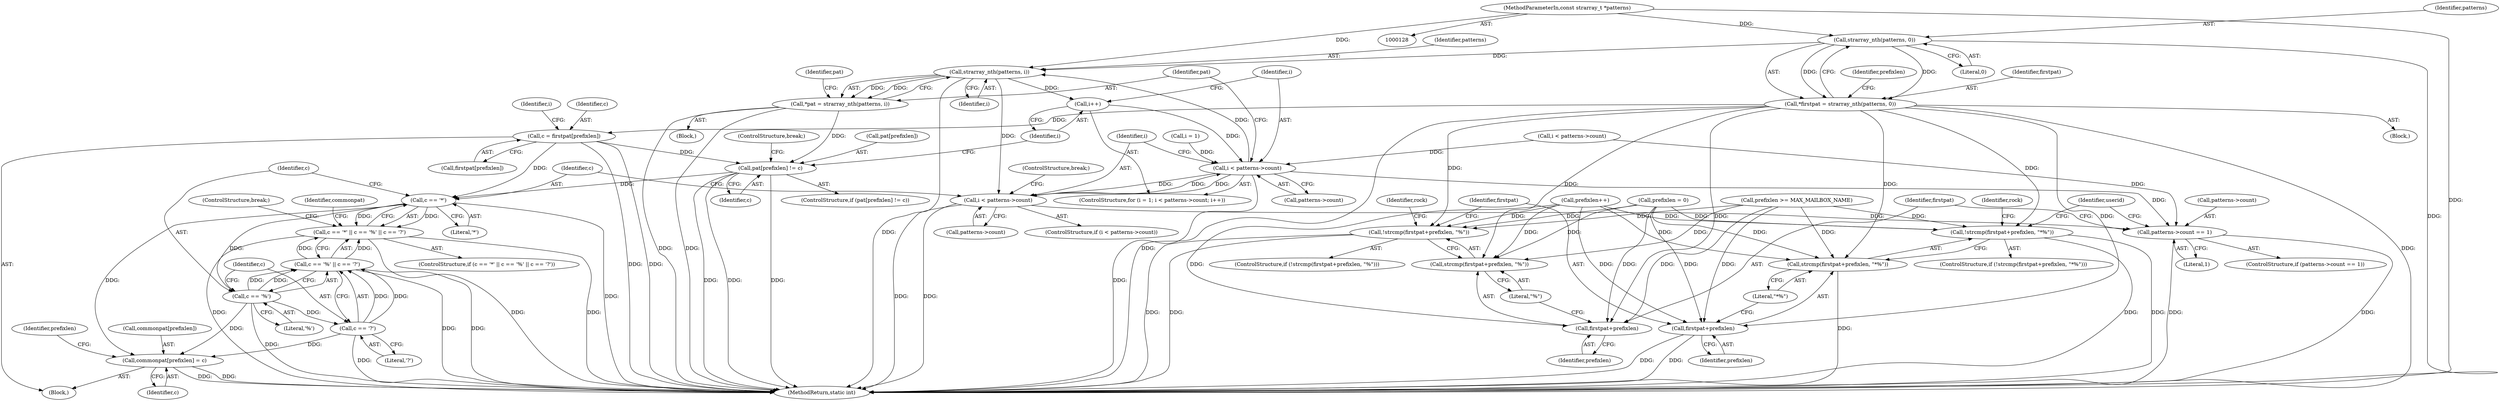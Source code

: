 digraph "0_cyrus-imapd_6bd33275368edfa71ae117de895488584678ac79@pointer" {
"1000325" [label="(Call,strarray_nth(patterns, 0))"];
"1000130" [label="(MethodParameterIn,const strarray_t *patterns)"];
"1000323" [label="(Call,*firstpat = strarray_nth(patterns, 0))"];
"1000348" [label="(Call,c = firstpat[prefixlen])"];
"1000372" [label="(Call,pat[prefixlen] != c)"];
"1000387" [label="(Call,c == '*')"];
"1000386" [label="(Call,c == '*' || c == '%' || c == '?')"];
"1000391" [label="(Call,c == '%')"];
"1000390" [label="(Call,c == '%' || c == '?')"];
"1000394" [label="(Call,c == '?')"];
"1000398" [label="(Call,commonpat[prefixlen] = c)"];
"1000416" [label="(Call,!strcmp(firstpat+prefixlen, \"%\"))"];
"1000417" [label="(Call,strcmp(firstpat+prefixlen, \"%\"))"];
"1000418" [label="(Call,firstpat+prefixlen)"];
"1000428" [label="(Call,!strcmp(firstpat+prefixlen, \"*%\"))"];
"1000429" [label="(Call,strcmp(firstpat+prefixlen, \"*%\"))"];
"1000430" [label="(Call,firstpat+prefixlen)"];
"1000368" [label="(Call,strarray_nth(patterns, i))"];
"1000362" [label="(Call,i++)"];
"1000357" [label="(Call,i < patterns->count)"];
"1000379" [label="(Call,i < patterns->count)"];
"1000409" [label="(Call,patterns->count == 1)"];
"1000366" [label="(Call,*pat = strarray_nth(patterns, i))"];
"1000432" [label="(Identifier,prefixlen)"];
"1000436" [label="(Identifier,rock)"];
"1000372" [label="(Call,pat[prefixlen] != c)"];
"1000389" [label="(Literal,'*')"];
"1000419" [label="(Identifier,firstpat)"];
"1000433" [label="(Literal,\"*%\")"];
"1000421" [label="(Literal,\"%\")"];
"1000362" [label="(Call,i++)"];
"1000339" [label="(Call,prefixlen >= MAX_MAILBOX_NAME)"];
"1000430" [label="(Call,firstpat+prefixlen)"];
"1000193" [label="(Call,i < patterns->count)"];
"1000394" [label="(Call,c == '?')"];
"1000324" [label="(Identifier,firstpat)"];
"1000387" [label="(Call,c == '*')"];
"1000323" [label="(Call,*firstpat = strarray_nth(patterns, 0))"];
"1000349" [label="(Identifier,c)"];
"1000330" [label="(Identifier,prefixlen)"];
"1000327" [label="(Literal,0)"];
"1000400" [label="(Identifier,commonpat)"];
"1000329" [label="(Call,prefixlen = 0)"];
"1000353" [label="(ControlStructure,for (i = 1; i < patterns->count; i++))"];
"1000370" [label="(Identifier,i)"];
"1000364" [label="(Block,)"];
"1000373" [label="(Call,pat[prefixlen])"];
"1000380" [label="(Identifier,i)"];
"1000408" [label="(ControlStructure,if (patterns->count == 1))"];
"1000355" [label="(Identifier,i)"];
"1000396" [label="(Literal,'?')"];
"1000393" [label="(Literal,'%')"];
"1000392" [label="(Identifier,c)"];
"1000415" [label="(ControlStructure,if (!strcmp(firstpat+prefixlen, \"%\")))"];
"1000374" [label="(Identifier,pat)"];
"1000410" [label="(Call,patterns->count)"];
"1000388" [label="(Identifier,c)"];
"1000431" [label="(Identifier,firstpat)"];
"1000441" [label="(Identifier,userid)"];
"1000395" [label="(Identifier,c)"];
"1000358" [label="(Identifier,i)"];
"1000367" [label="(Identifier,pat)"];
"1000402" [label="(Identifier,c)"];
"1000424" [label="(Identifier,rock)"];
"1000335" [label="(Call,prefixlen++)"];
"1000336" [label="(Identifier,prefixlen)"];
"1000371" [label="(ControlStructure,if (pat[prefixlen] != c))"];
"1000417" [label="(Call,strcmp(firstpat+prefixlen, \"%\"))"];
"1000418" [label="(Call,firstpat+prefixlen)"];
"1000377" [label="(ControlStructure,break;)"];
"1000391" [label="(Call,c == '%')"];
"1000131" [label="(Block,)"];
"1000390" [label="(Call,c == '%' || c == '?')"];
"1000429" [label="(Call,strcmp(firstpat+prefixlen, \"*%\"))"];
"1000350" [label="(Call,firstpat[prefixlen])"];
"1000337" [label="(Block,)"];
"1000363" [label="(Identifier,i)"];
"1000359" [label="(Call,patterns->count)"];
"1000379" [label="(Call,i < patterns->count)"];
"1000378" [label="(ControlStructure,if (i < patterns->count))"];
"1000397" [label="(ControlStructure,break;)"];
"1000416" [label="(Call,!strcmp(firstpat+prefixlen, \"%\"))"];
"1000384" [label="(ControlStructure,break;)"];
"1000398" [label="(Call,commonpat[prefixlen] = c)"];
"1000772" [label="(MethodReturn,static int)"];
"1000376" [label="(Identifier,c)"];
"1000354" [label="(Call,i = 1)"];
"1000368" [label="(Call,strarray_nth(patterns, i))"];
"1000326" [label="(Identifier,patterns)"];
"1000428" [label="(Call,!strcmp(firstpat+prefixlen, \"*%\"))"];
"1000357" [label="(Call,i < patterns->count)"];
"1000385" [label="(ControlStructure,if (c == '*' || c == '%' || c == '?'))"];
"1000381" [label="(Call,patterns->count)"];
"1000386" [label="(Call,c == '*' || c == '%' || c == '?')"];
"1000366" [label="(Call,*pat = strarray_nth(patterns, i))"];
"1000420" [label="(Identifier,prefixlen)"];
"1000348" [label="(Call,c = firstpat[prefixlen])"];
"1000369" [label="(Identifier,patterns)"];
"1000427" [label="(ControlStructure,if (!strcmp(firstpat+prefixlen, \"*%\")))"];
"1000409" [label="(Call,patterns->count == 1)"];
"1000325" [label="(Call,strarray_nth(patterns, 0))"];
"1000413" [label="(Literal,1)"];
"1000399" [label="(Call,commonpat[prefixlen])"];
"1000130" [label="(MethodParameterIn,const strarray_t *patterns)"];
"1000325" -> "1000323"  [label="AST: "];
"1000325" -> "1000327"  [label="CFG: "];
"1000326" -> "1000325"  [label="AST: "];
"1000327" -> "1000325"  [label="AST: "];
"1000323" -> "1000325"  [label="CFG: "];
"1000325" -> "1000772"  [label="DDG: "];
"1000325" -> "1000323"  [label="DDG: "];
"1000325" -> "1000323"  [label="DDG: "];
"1000130" -> "1000325"  [label="DDG: "];
"1000325" -> "1000368"  [label="DDG: "];
"1000130" -> "1000128"  [label="AST: "];
"1000130" -> "1000772"  [label="DDG: "];
"1000130" -> "1000368"  [label="DDG: "];
"1000323" -> "1000131"  [label="AST: "];
"1000324" -> "1000323"  [label="AST: "];
"1000330" -> "1000323"  [label="CFG: "];
"1000323" -> "1000772"  [label="DDG: "];
"1000323" -> "1000772"  [label="DDG: "];
"1000323" -> "1000348"  [label="DDG: "];
"1000323" -> "1000416"  [label="DDG: "];
"1000323" -> "1000417"  [label="DDG: "];
"1000323" -> "1000418"  [label="DDG: "];
"1000323" -> "1000428"  [label="DDG: "];
"1000323" -> "1000429"  [label="DDG: "];
"1000323" -> "1000430"  [label="DDG: "];
"1000348" -> "1000337"  [label="AST: "];
"1000348" -> "1000350"  [label="CFG: "];
"1000349" -> "1000348"  [label="AST: "];
"1000350" -> "1000348"  [label="AST: "];
"1000355" -> "1000348"  [label="CFG: "];
"1000348" -> "1000772"  [label="DDG: "];
"1000348" -> "1000772"  [label="DDG: "];
"1000348" -> "1000372"  [label="DDG: "];
"1000348" -> "1000387"  [label="DDG: "];
"1000372" -> "1000371"  [label="AST: "];
"1000372" -> "1000376"  [label="CFG: "];
"1000373" -> "1000372"  [label="AST: "];
"1000376" -> "1000372"  [label="AST: "];
"1000377" -> "1000372"  [label="CFG: "];
"1000363" -> "1000372"  [label="CFG: "];
"1000372" -> "1000772"  [label="DDG: "];
"1000372" -> "1000772"  [label="DDG: "];
"1000372" -> "1000772"  [label="DDG: "];
"1000366" -> "1000372"  [label="DDG: "];
"1000372" -> "1000387"  [label="DDG: "];
"1000387" -> "1000386"  [label="AST: "];
"1000387" -> "1000389"  [label="CFG: "];
"1000388" -> "1000387"  [label="AST: "];
"1000389" -> "1000387"  [label="AST: "];
"1000392" -> "1000387"  [label="CFG: "];
"1000386" -> "1000387"  [label="CFG: "];
"1000387" -> "1000772"  [label="DDG: "];
"1000387" -> "1000386"  [label="DDG: "];
"1000387" -> "1000386"  [label="DDG: "];
"1000387" -> "1000391"  [label="DDG: "];
"1000387" -> "1000398"  [label="DDG: "];
"1000386" -> "1000385"  [label="AST: "];
"1000386" -> "1000390"  [label="CFG: "];
"1000390" -> "1000386"  [label="AST: "];
"1000397" -> "1000386"  [label="CFG: "];
"1000400" -> "1000386"  [label="CFG: "];
"1000386" -> "1000772"  [label="DDG: "];
"1000386" -> "1000772"  [label="DDG: "];
"1000386" -> "1000772"  [label="DDG: "];
"1000390" -> "1000386"  [label="DDG: "];
"1000390" -> "1000386"  [label="DDG: "];
"1000391" -> "1000390"  [label="AST: "];
"1000391" -> "1000393"  [label="CFG: "];
"1000392" -> "1000391"  [label="AST: "];
"1000393" -> "1000391"  [label="AST: "];
"1000395" -> "1000391"  [label="CFG: "];
"1000390" -> "1000391"  [label="CFG: "];
"1000391" -> "1000772"  [label="DDG: "];
"1000391" -> "1000390"  [label="DDG: "];
"1000391" -> "1000390"  [label="DDG: "];
"1000391" -> "1000394"  [label="DDG: "];
"1000391" -> "1000398"  [label="DDG: "];
"1000390" -> "1000394"  [label="CFG: "];
"1000394" -> "1000390"  [label="AST: "];
"1000390" -> "1000772"  [label="DDG: "];
"1000390" -> "1000772"  [label="DDG: "];
"1000394" -> "1000390"  [label="DDG: "];
"1000394" -> "1000390"  [label="DDG: "];
"1000394" -> "1000396"  [label="CFG: "];
"1000395" -> "1000394"  [label="AST: "];
"1000396" -> "1000394"  [label="AST: "];
"1000394" -> "1000772"  [label="DDG: "];
"1000394" -> "1000398"  [label="DDG: "];
"1000398" -> "1000337"  [label="AST: "];
"1000398" -> "1000402"  [label="CFG: "];
"1000399" -> "1000398"  [label="AST: "];
"1000402" -> "1000398"  [label="AST: "];
"1000336" -> "1000398"  [label="CFG: "];
"1000398" -> "1000772"  [label="DDG: "];
"1000398" -> "1000772"  [label="DDG: "];
"1000416" -> "1000415"  [label="AST: "];
"1000416" -> "1000417"  [label="CFG: "];
"1000417" -> "1000416"  [label="AST: "];
"1000424" -> "1000416"  [label="CFG: "];
"1000431" -> "1000416"  [label="CFG: "];
"1000416" -> "1000772"  [label="DDG: "];
"1000416" -> "1000772"  [label="DDG: "];
"1000335" -> "1000416"  [label="DDG: "];
"1000329" -> "1000416"  [label="DDG: "];
"1000339" -> "1000416"  [label="DDG: "];
"1000417" -> "1000421"  [label="CFG: "];
"1000418" -> "1000417"  [label="AST: "];
"1000421" -> "1000417"  [label="AST: "];
"1000335" -> "1000417"  [label="DDG: "];
"1000329" -> "1000417"  [label="DDG: "];
"1000339" -> "1000417"  [label="DDG: "];
"1000418" -> "1000420"  [label="CFG: "];
"1000419" -> "1000418"  [label="AST: "];
"1000420" -> "1000418"  [label="AST: "];
"1000421" -> "1000418"  [label="CFG: "];
"1000335" -> "1000418"  [label="DDG: "];
"1000329" -> "1000418"  [label="DDG: "];
"1000339" -> "1000418"  [label="DDG: "];
"1000428" -> "1000427"  [label="AST: "];
"1000428" -> "1000429"  [label="CFG: "];
"1000429" -> "1000428"  [label="AST: "];
"1000436" -> "1000428"  [label="CFG: "];
"1000441" -> "1000428"  [label="CFG: "];
"1000428" -> "1000772"  [label="DDG: "];
"1000428" -> "1000772"  [label="DDG: "];
"1000335" -> "1000428"  [label="DDG: "];
"1000329" -> "1000428"  [label="DDG: "];
"1000339" -> "1000428"  [label="DDG: "];
"1000429" -> "1000433"  [label="CFG: "];
"1000430" -> "1000429"  [label="AST: "];
"1000433" -> "1000429"  [label="AST: "];
"1000429" -> "1000772"  [label="DDG: "];
"1000335" -> "1000429"  [label="DDG: "];
"1000329" -> "1000429"  [label="DDG: "];
"1000339" -> "1000429"  [label="DDG: "];
"1000430" -> "1000432"  [label="CFG: "];
"1000431" -> "1000430"  [label="AST: "];
"1000432" -> "1000430"  [label="AST: "];
"1000433" -> "1000430"  [label="CFG: "];
"1000430" -> "1000772"  [label="DDG: "];
"1000430" -> "1000772"  [label="DDG: "];
"1000335" -> "1000430"  [label="DDG: "];
"1000329" -> "1000430"  [label="DDG: "];
"1000339" -> "1000430"  [label="DDG: "];
"1000368" -> "1000366"  [label="AST: "];
"1000368" -> "1000370"  [label="CFG: "];
"1000369" -> "1000368"  [label="AST: "];
"1000370" -> "1000368"  [label="AST: "];
"1000366" -> "1000368"  [label="CFG: "];
"1000368" -> "1000772"  [label="DDG: "];
"1000368" -> "1000362"  [label="DDG: "];
"1000368" -> "1000366"  [label="DDG: "];
"1000368" -> "1000366"  [label="DDG: "];
"1000357" -> "1000368"  [label="DDG: "];
"1000368" -> "1000379"  [label="DDG: "];
"1000362" -> "1000353"  [label="AST: "];
"1000362" -> "1000363"  [label="CFG: "];
"1000363" -> "1000362"  [label="AST: "];
"1000358" -> "1000362"  [label="CFG: "];
"1000362" -> "1000357"  [label="DDG: "];
"1000357" -> "1000353"  [label="AST: "];
"1000357" -> "1000359"  [label="CFG: "];
"1000358" -> "1000357"  [label="AST: "];
"1000359" -> "1000357"  [label="AST: "];
"1000367" -> "1000357"  [label="CFG: "];
"1000380" -> "1000357"  [label="CFG: "];
"1000357" -> "1000772"  [label="DDG: "];
"1000354" -> "1000357"  [label="DDG: "];
"1000193" -> "1000357"  [label="DDG: "];
"1000379" -> "1000357"  [label="DDG: "];
"1000357" -> "1000379"  [label="DDG: "];
"1000357" -> "1000379"  [label="DDG: "];
"1000357" -> "1000409"  [label="DDG: "];
"1000379" -> "1000378"  [label="AST: "];
"1000379" -> "1000381"  [label="CFG: "];
"1000380" -> "1000379"  [label="AST: "];
"1000381" -> "1000379"  [label="AST: "];
"1000384" -> "1000379"  [label="CFG: "];
"1000388" -> "1000379"  [label="CFG: "];
"1000379" -> "1000772"  [label="DDG: "];
"1000379" -> "1000772"  [label="DDG: "];
"1000379" -> "1000409"  [label="DDG: "];
"1000409" -> "1000408"  [label="AST: "];
"1000409" -> "1000413"  [label="CFG: "];
"1000410" -> "1000409"  [label="AST: "];
"1000413" -> "1000409"  [label="AST: "];
"1000419" -> "1000409"  [label="CFG: "];
"1000441" -> "1000409"  [label="CFG: "];
"1000409" -> "1000772"  [label="DDG: "];
"1000409" -> "1000772"  [label="DDG: "];
"1000193" -> "1000409"  [label="DDG: "];
"1000366" -> "1000364"  [label="AST: "];
"1000367" -> "1000366"  [label="AST: "];
"1000374" -> "1000366"  [label="CFG: "];
"1000366" -> "1000772"  [label="DDG: "];
"1000366" -> "1000772"  [label="DDG: "];
}
